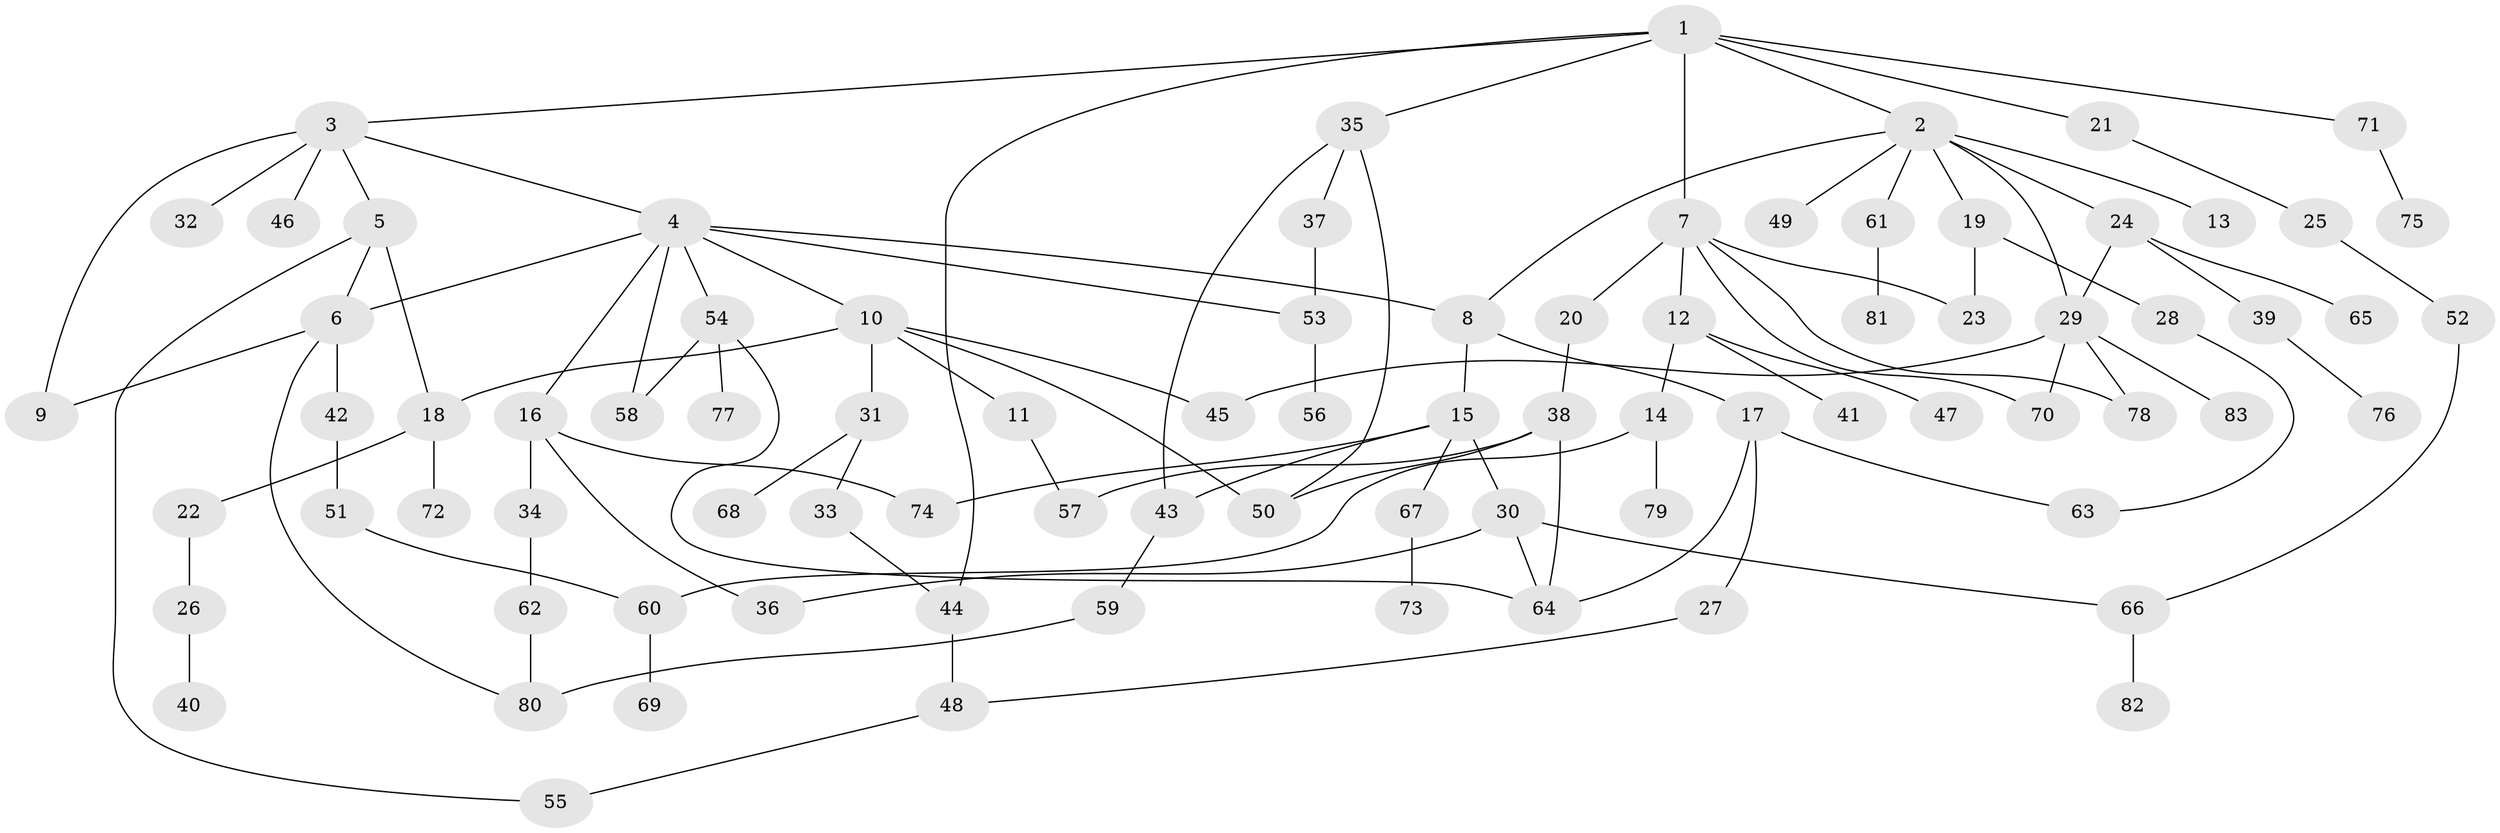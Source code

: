 // Generated by graph-tools (version 1.1) at 2025/49/03/09/25 03:49:21]
// undirected, 83 vertices, 110 edges
graph export_dot {
graph [start="1"]
  node [color=gray90,style=filled];
  1;
  2;
  3;
  4;
  5;
  6;
  7;
  8;
  9;
  10;
  11;
  12;
  13;
  14;
  15;
  16;
  17;
  18;
  19;
  20;
  21;
  22;
  23;
  24;
  25;
  26;
  27;
  28;
  29;
  30;
  31;
  32;
  33;
  34;
  35;
  36;
  37;
  38;
  39;
  40;
  41;
  42;
  43;
  44;
  45;
  46;
  47;
  48;
  49;
  50;
  51;
  52;
  53;
  54;
  55;
  56;
  57;
  58;
  59;
  60;
  61;
  62;
  63;
  64;
  65;
  66;
  67;
  68;
  69;
  70;
  71;
  72;
  73;
  74;
  75;
  76;
  77;
  78;
  79;
  80;
  81;
  82;
  83;
  1 -- 2;
  1 -- 3;
  1 -- 7;
  1 -- 21;
  1 -- 35;
  1 -- 44;
  1 -- 71;
  2 -- 8;
  2 -- 13;
  2 -- 19;
  2 -- 24;
  2 -- 49;
  2 -- 61;
  2 -- 29;
  3 -- 4;
  3 -- 5;
  3 -- 32;
  3 -- 46;
  3 -- 9;
  4 -- 10;
  4 -- 16;
  4 -- 53;
  4 -- 54;
  4 -- 58;
  4 -- 8;
  4 -- 6;
  5 -- 6;
  5 -- 55;
  5 -- 18;
  6 -- 9;
  6 -- 42;
  6 -- 80;
  7 -- 12;
  7 -- 20;
  7 -- 78;
  7 -- 70;
  7 -- 23;
  8 -- 15;
  8 -- 17;
  10 -- 11;
  10 -- 18;
  10 -- 31;
  10 -- 50;
  10 -- 45;
  11 -- 57;
  12 -- 14;
  12 -- 41;
  12 -- 47;
  14 -- 79;
  14 -- 60;
  15 -- 30;
  15 -- 43;
  15 -- 67;
  15 -- 74;
  16 -- 34;
  16 -- 36;
  16 -- 74;
  17 -- 27;
  17 -- 64;
  17 -- 63;
  18 -- 22;
  18 -- 72;
  19 -- 23;
  19 -- 28;
  20 -- 38;
  21 -- 25;
  22 -- 26;
  24 -- 29;
  24 -- 39;
  24 -- 65;
  25 -- 52;
  26 -- 40;
  27 -- 48;
  28 -- 63;
  29 -- 45;
  29 -- 70;
  29 -- 78;
  29 -- 83;
  30 -- 36;
  30 -- 66;
  30 -- 64;
  31 -- 33;
  31 -- 68;
  33 -- 44;
  34 -- 62;
  35 -- 37;
  35 -- 43;
  35 -- 50;
  37 -- 53;
  38 -- 50;
  38 -- 64;
  38 -- 57;
  39 -- 76;
  42 -- 51;
  43 -- 59;
  44 -- 48;
  48 -- 55;
  51 -- 60;
  52 -- 66;
  53 -- 56;
  54 -- 77;
  54 -- 64;
  54 -- 58;
  59 -- 80;
  60 -- 69;
  61 -- 81;
  62 -- 80;
  66 -- 82;
  67 -- 73;
  71 -- 75;
}
